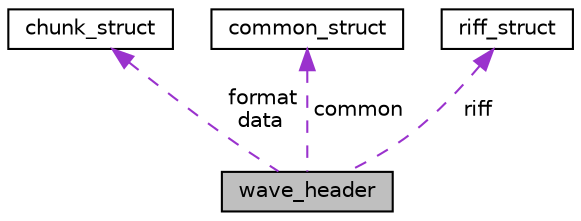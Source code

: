 digraph "wave_header"
{
  edge [fontname="Helvetica",fontsize="10",labelfontname="Helvetica",labelfontsize="10"];
  node [fontname="Helvetica",fontsize="10",shape=record];
  Node1 [label="wave_header",height=0.2,width=0.4,color="black", fillcolor="grey75", style="filled", fontcolor="black"];
  Node2 -> Node1 [dir="back",color="darkorchid3",fontsize="10",style="dashed",label=" format\ndata" ,fontname="Helvetica"];
  Node2 [label="chunk_struct",height=0.2,width=0.4,color="black", fillcolor="white", style="filled",URL="$structchunk__struct.html"];
  Node3 -> Node1 [dir="back",color="darkorchid3",fontsize="10",style="dashed",label=" common" ,fontname="Helvetica"];
  Node3 [label="common_struct",height=0.2,width=0.4,color="black", fillcolor="white", style="filled",URL="$structcommon__struct.html"];
  Node4 -> Node1 [dir="back",color="darkorchid3",fontsize="10",style="dashed",label=" riff" ,fontname="Helvetica"];
  Node4 [label="riff_struct",height=0.2,width=0.4,color="black", fillcolor="white", style="filled",URL="$structriff__struct.html"];
}
